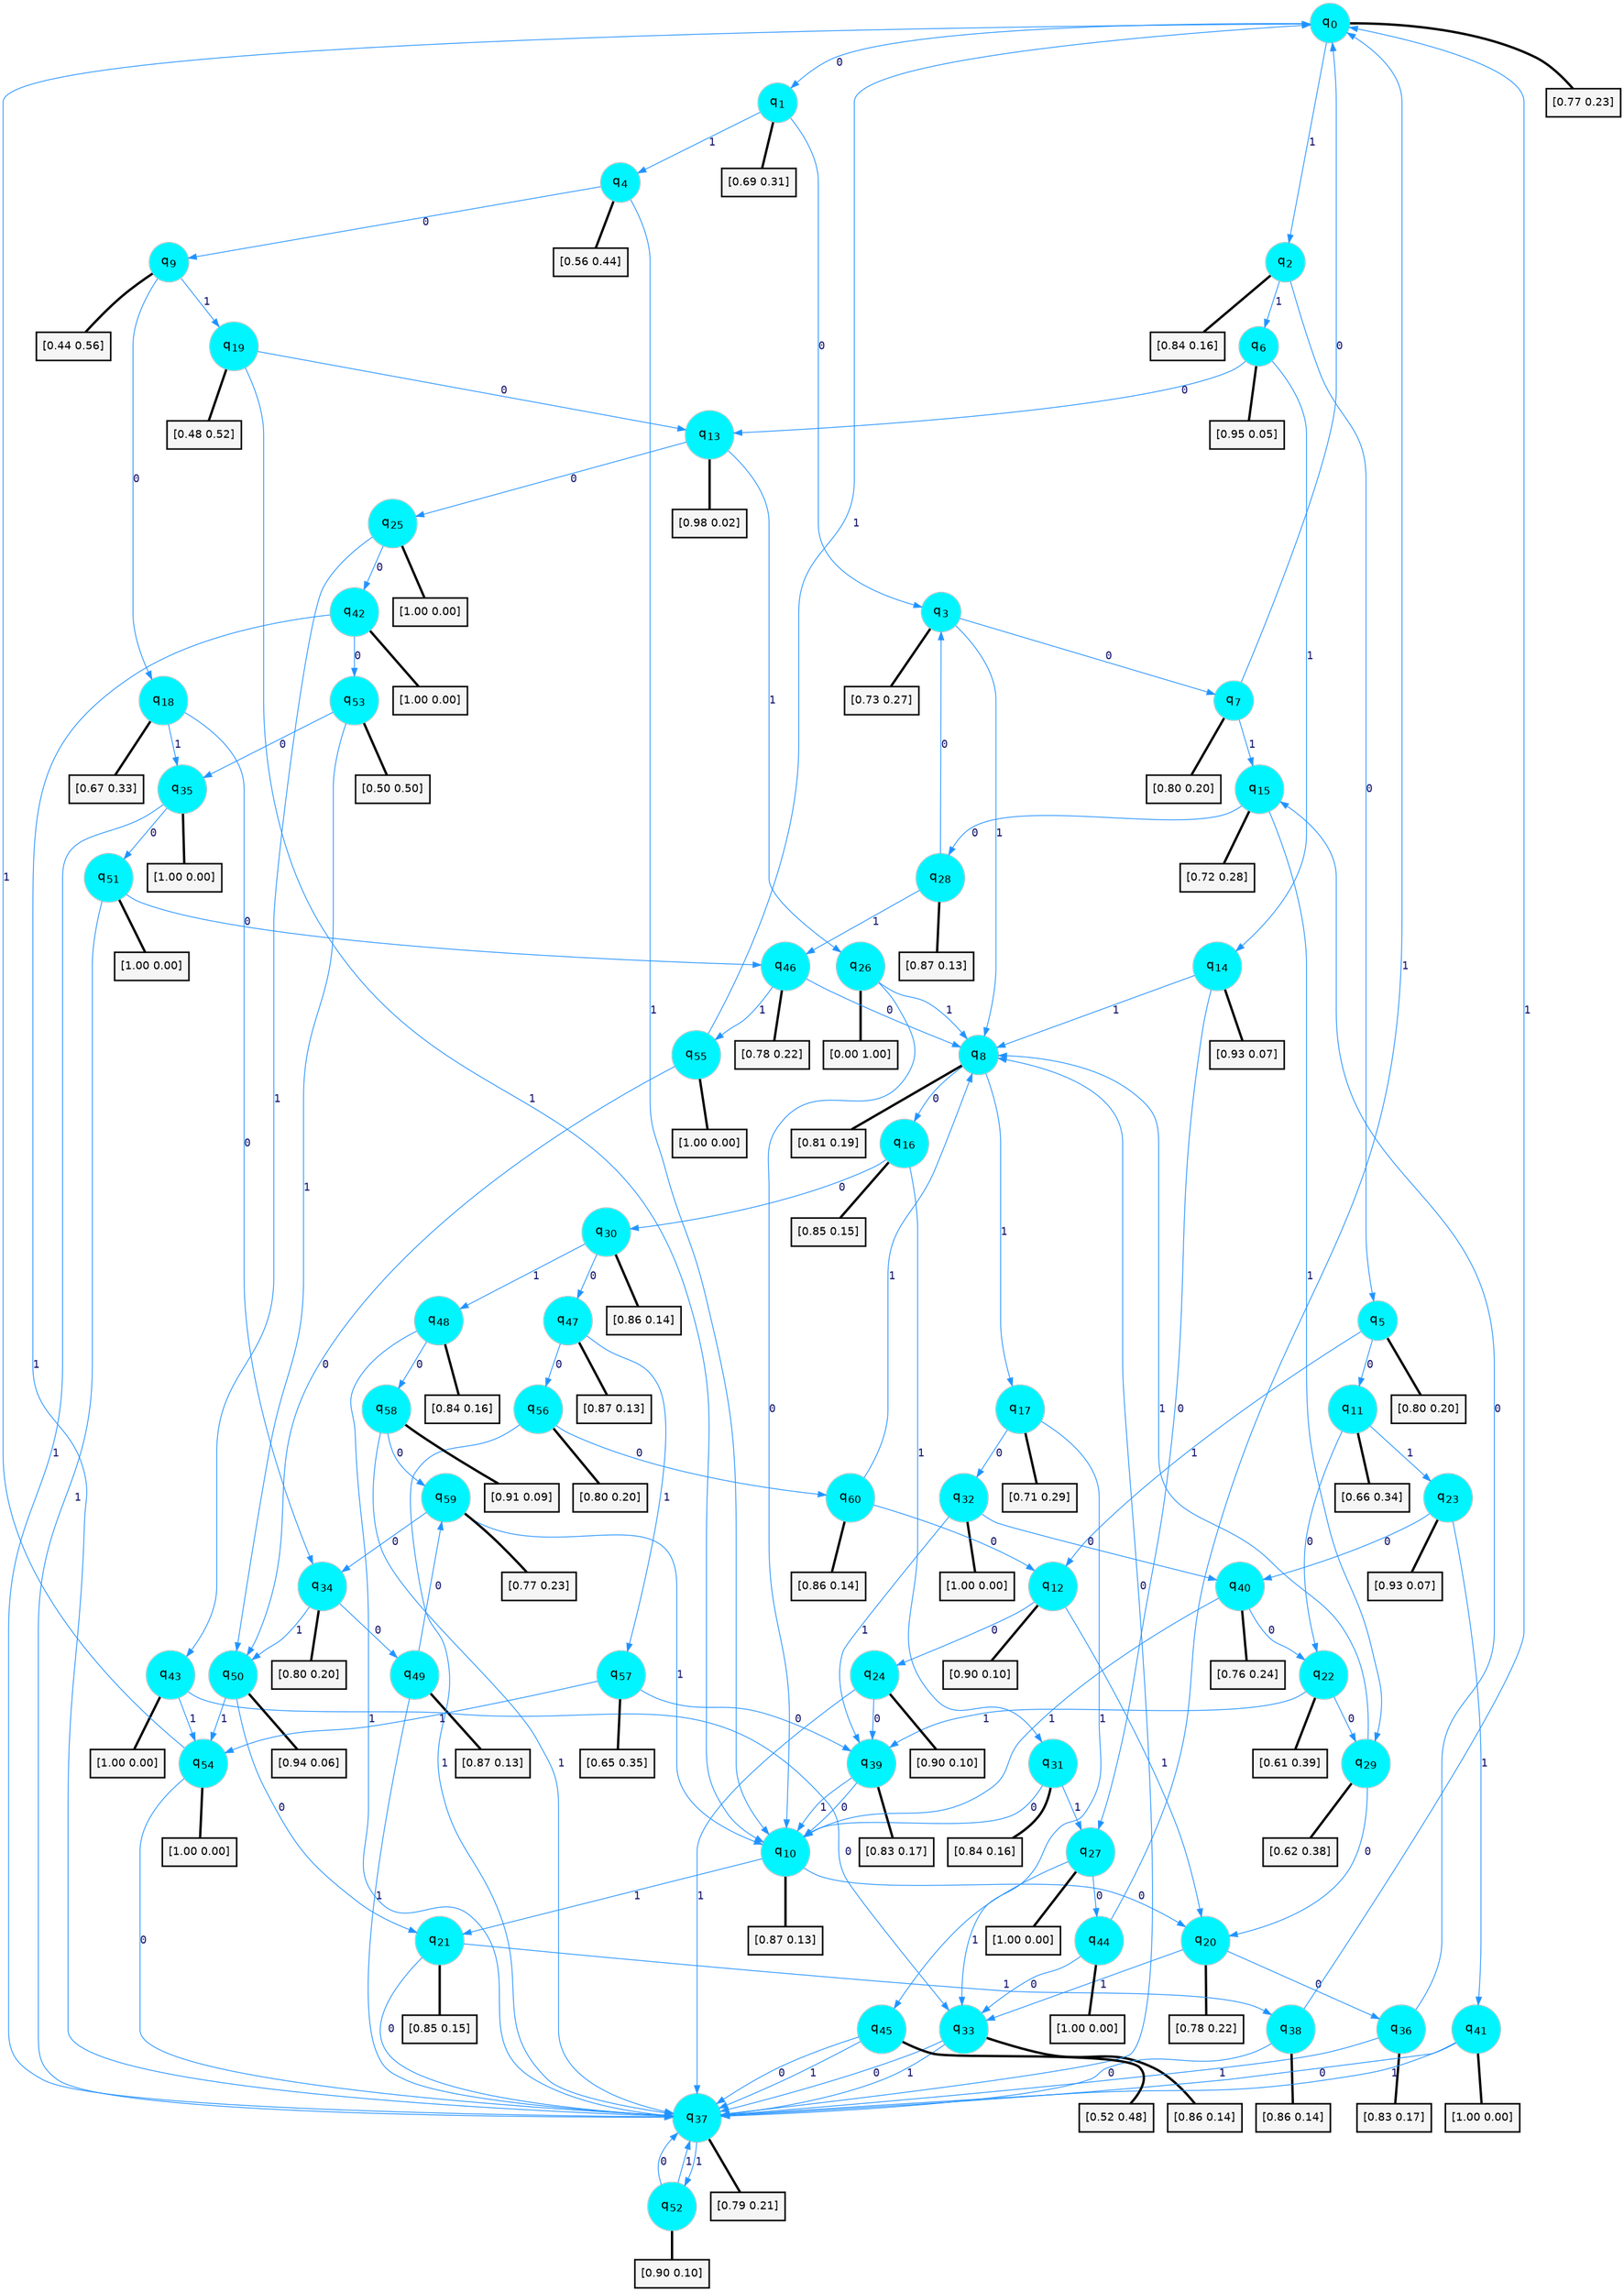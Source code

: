 digraph G {
graph [
bgcolor=transparent, dpi=300, rankdir=TD, size="40,25"];
node [
color=gray, fillcolor=turquoise1, fontcolor=black, fontname=Helvetica, fontsize=16, fontweight=bold, shape=circle, style=filled];
edge [
arrowsize=1, color=dodgerblue1, fontcolor=midnightblue, fontname=courier, fontweight=bold, penwidth=1, style=solid, weight=20];
0[label=<q<SUB>0</SUB>>];
1[label=<q<SUB>1</SUB>>];
2[label=<q<SUB>2</SUB>>];
3[label=<q<SUB>3</SUB>>];
4[label=<q<SUB>4</SUB>>];
5[label=<q<SUB>5</SUB>>];
6[label=<q<SUB>6</SUB>>];
7[label=<q<SUB>7</SUB>>];
8[label=<q<SUB>8</SUB>>];
9[label=<q<SUB>9</SUB>>];
10[label=<q<SUB>10</SUB>>];
11[label=<q<SUB>11</SUB>>];
12[label=<q<SUB>12</SUB>>];
13[label=<q<SUB>13</SUB>>];
14[label=<q<SUB>14</SUB>>];
15[label=<q<SUB>15</SUB>>];
16[label=<q<SUB>16</SUB>>];
17[label=<q<SUB>17</SUB>>];
18[label=<q<SUB>18</SUB>>];
19[label=<q<SUB>19</SUB>>];
20[label=<q<SUB>20</SUB>>];
21[label=<q<SUB>21</SUB>>];
22[label=<q<SUB>22</SUB>>];
23[label=<q<SUB>23</SUB>>];
24[label=<q<SUB>24</SUB>>];
25[label=<q<SUB>25</SUB>>];
26[label=<q<SUB>26</SUB>>];
27[label=<q<SUB>27</SUB>>];
28[label=<q<SUB>28</SUB>>];
29[label=<q<SUB>29</SUB>>];
30[label=<q<SUB>30</SUB>>];
31[label=<q<SUB>31</SUB>>];
32[label=<q<SUB>32</SUB>>];
33[label=<q<SUB>33</SUB>>];
34[label=<q<SUB>34</SUB>>];
35[label=<q<SUB>35</SUB>>];
36[label=<q<SUB>36</SUB>>];
37[label=<q<SUB>37</SUB>>];
38[label=<q<SUB>38</SUB>>];
39[label=<q<SUB>39</SUB>>];
40[label=<q<SUB>40</SUB>>];
41[label=<q<SUB>41</SUB>>];
42[label=<q<SUB>42</SUB>>];
43[label=<q<SUB>43</SUB>>];
44[label=<q<SUB>44</SUB>>];
45[label=<q<SUB>45</SUB>>];
46[label=<q<SUB>46</SUB>>];
47[label=<q<SUB>47</SUB>>];
48[label=<q<SUB>48</SUB>>];
49[label=<q<SUB>49</SUB>>];
50[label=<q<SUB>50</SUB>>];
51[label=<q<SUB>51</SUB>>];
52[label=<q<SUB>52</SUB>>];
53[label=<q<SUB>53</SUB>>];
54[label=<q<SUB>54</SUB>>];
55[label=<q<SUB>55</SUB>>];
56[label=<q<SUB>56</SUB>>];
57[label=<q<SUB>57</SUB>>];
58[label=<q<SUB>58</SUB>>];
59[label=<q<SUB>59</SUB>>];
60[label=<q<SUB>60</SUB>>];
61[label="[0.77 0.23]", shape=box,fontcolor=black, fontname=Helvetica, fontsize=14, penwidth=2, fillcolor=whitesmoke,color=black];
62[label="[0.69 0.31]", shape=box,fontcolor=black, fontname=Helvetica, fontsize=14, penwidth=2, fillcolor=whitesmoke,color=black];
63[label="[0.84 0.16]", shape=box,fontcolor=black, fontname=Helvetica, fontsize=14, penwidth=2, fillcolor=whitesmoke,color=black];
64[label="[0.73 0.27]", shape=box,fontcolor=black, fontname=Helvetica, fontsize=14, penwidth=2, fillcolor=whitesmoke,color=black];
65[label="[0.56 0.44]", shape=box,fontcolor=black, fontname=Helvetica, fontsize=14, penwidth=2, fillcolor=whitesmoke,color=black];
66[label="[0.80 0.20]", shape=box,fontcolor=black, fontname=Helvetica, fontsize=14, penwidth=2, fillcolor=whitesmoke,color=black];
67[label="[0.95 0.05]", shape=box,fontcolor=black, fontname=Helvetica, fontsize=14, penwidth=2, fillcolor=whitesmoke,color=black];
68[label="[0.80 0.20]", shape=box,fontcolor=black, fontname=Helvetica, fontsize=14, penwidth=2, fillcolor=whitesmoke,color=black];
69[label="[0.81 0.19]", shape=box,fontcolor=black, fontname=Helvetica, fontsize=14, penwidth=2, fillcolor=whitesmoke,color=black];
70[label="[0.44 0.56]", shape=box,fontcolor=black, fontname=Helvetica, fontsize=14, penwidth=2, fillcolor=whitesmoke,color=black];
71[label="[0.87 0.13]", shape=box,fontcolor=black, fontname=Helvetica, fontsize=14, penwidth=2, fillcolor=whitesmoke,color=black];
72[label="[0.66 0.34]", shape=box,fontcolor=black, fontname=Helvetica, fontsize=14, penwidth=2, fillcolor=whitesmoke,color=black];
73[label="[0.90 0.10]", shape=box,fontcolor=black, fontname=Helvetica, fontsize=14, penwidth=2, fillcolor=whitesmoke,color=black];
74[label="[0.98 0.02]", shape=box,fontcolor=black, fontname=Helvetica, fontsize=14, penwidth=2, fillcolor=whitesmoke,color=black];
75[label="[0.93 0.07]", shape=box,fontcolor=black, fontname=Helvetica, fontsize=14, penwidth=2, fillcolor=whitesmoke,color=black];
76[label="[0.72 0.28]", shape=box,fontcolor=black, fontname=Helvetica, fontsize=14, penwidth=2, fillcolor=whitesmoke,color=black];
77[label="[0.85 0.15]", shape=box,fontcolor=black, fontname=Helvetica, fontsize=14, penwidth=2, fillcolor=whitesmoke,color=black];
78[label="[0.71 0.29]", shape=box,fontcolor=black, fontname=Helvetica, fontsize=14, penwidth=2, fillcolor=whitesmoke,color=black];
79[label="[0.67 0.33]", shape=box,fontcolor=black, fontname=Helvetica, fontsize=14, penwidth=2, fillcolor=whitesmoke,color=black];
80[label="[0.48 0.52]", shape=box,fontcolor=black, fontname=Helvetica, fontsize=14, penwidth=2, fillcolor=whitesmoke,color=black];
81[label="[0.78 0.22]", shape=box,fontcolor=black, fontname=Helvetica, fontsize=14, penwidth=2, fillcolor=whitesmoke,color=black];
82[label="[0.85 0.15]", shape=box,fontcolor=black, fontname=Helvetica, fontsize=14, penwidth=2, fillcolor=whitesmoke,color=black];
83[label="[0.61 0.39]", shape=box,fontcolor=black, fontname=Helvetica, fontsize=14, penwidth=2, fillcolor=whitesmoke,color=black];
84[label="[0.93 0.07]", shape=box,fontcolor=black, fontname=Helvetica, fontsize=14, penwidth=2, fillcolor=whitesmoke,color=black];
85[label="[0.90 0.10]", shape=box,fontcolor=black, fontname=Helvetica, fontsize=14, penwidth=2, fillcolor=whitesmoke,color=black];
86[label="[1.00 0.00]", shape=box,fontcolor=black, fontname=Helvetica, fontsize=14, penwidth=2, fillcolor=whitesmoke,color=black];
87[label="[0.00 1.00]", shape=box,fontcolor=black, fontname=Helvetica, fontsize=14, penwidth=2, fillcolor=whitesmoke,color=black];
88[label="[1.00 0.00]", shape=box,fontcolor=black, fontname=Helvetica, fontsize=14, penwidth=2, fillcolor=whitesmoke,color=black];
89[label="[0.87 0.13]", shape=box,fontcolor=black, fontname=Helvetica, fontsize=14, penwidth=2, fillcolor=whitesmoke,color=black];
90[label="[0.62 0.38]", shape=box,fontcolor=black, fontname=Helvetica, fontsize=14, penwidth=2, fillcolor=whitesmoke,color=black];
91[label="[0.86 0.14]", shape=box,fontcolor=black, fontname=Helvetica, fontsize=14, penwidth=2, fillcolor=whitesmoke,color=black];
92[label="[0.84 0.16]", shape=box,fontcolor=black, fontname=Helvetica, fontsize=14, penwidth=2, fillcolor=whitesmoke,color=black];
93[label="[1.00 0.00]", shape=box,fontcolor=black, fontname=Helvetica, fontsize=14, penwidth=2, fillcolor=whitesmoke,color=black];
94[label="[0.86 0.14]", shape=box,fontcolor=black, fontname=Helvetica, fontsize=14, penwidth=2, fillcolor=whitesmoke,color=black];
95[label="[0.80 0.20]", shape=box,fontcolor=black, fontname=Helvetica, fontsize=14, penwidth=2, fillcolor=whitesmoke,color=black];
96[label="[1.00 0.00]", shape=box,fontcolor=black, fontname=Helvetica, fontsize=14, penwidth=2, fillcolor=whitesmoke,color=black];
97[label="[0.83 0.17]", shape=box,fontcolor=black, fontname=Helvetica, fontsize=14, penwidth=2, fillcolor=whitesmoke,color=black];
98[label="[0.79 0.21]", shape=box,fontcolor=black, fontname=Helvetica, fontsize=14, penwidth=2, fillcolor=whitesmoke,color=black];
99[label="[0.86 0.14]", shape=box,fontcolor=black, fontname=Helvetica, fontsize=14, penwidth=2, fillcolor=whitesmoke,color=black];
100[label="[0.83 0.17]", shape=box,fontcolor=black, fontname=Helvetica, fontsize=14, penwidth=2, fillcolor=whitesmoke,color=black];
101[label="[0.76 0.24]", shape=box,fontcolor=black, fontname=Helvetica, fontsize=14, penwidth=2, fillcolor=whitesmoke,color=black];
102[label="[1.00 0.00]", shape=box,fontcolor=black, fontname=Helvetica, fontsize=14, penwidth=2, fillcolor=whitesmoke,color=black];
103[label="[1.00 0.00]", shape=box,fontcolor=black, fontname=Helvetica, fontsize=14, penwidth=2, fillcolor=whitesmoke,color=black];
104[label="[1.00 0.00]", shape=box,fontcolor=black, fontname=Helvetica, fontsize=14, penwidth=2, fillcolor=whitesmoke,color=black];
105[label="[1.00 0.00]", shape=box,fontcolor=black, fontname=Helvetica, fontsize=14, penwidth=2, fillcolor=whitesmoke,color=black];
106[label="[0.52 0.48]", shape=box,fontcolor=black, fontname=Helvetica, fontsize=14, penwidth=2, fillcolor=whitesmoke,color=black];
107[label="[0.78 0.22]", shape=box,fontcolor=black, fontname=Helvetica, fontsize=14, penwidth=2, fillcolor=whitesmoke,color=black];
108[label="[0.87 0.13]", shape=box,fontcolor=black, fontname=Helvetica, fontsize=14, penwidth=2, fillcolor=whitesmoke,color=black];
109[label="[0.84 0.16]", shape=box,fontcolor=black, fontname=Helvetica, fontsize=14, penwidth=2, fillcolor=whitesmoke,color=black];
110[label="[0.87 0.13]", shape=box,fontcolor=black, fontname=Helvetica, fontsize=14, penwidth=2, fillcolor=whitesmoke,color=black];
111[label="[0.94 0.06]", shape=box,fontcolor=black, fontname=Helvetica, fontsize=14, penwidth=2, fillcolor=whitesmoke,color=black];
112[label="[1.00 0.00]", shape=box,fontcolor=black, fontname=Helvetica, fontsize=14, penwidth=2, fillcolor=whitesmoke,color=black];
113[label="[0.90 0.10]", shape=box,fontcolor=black, fontname=Helvetica, fontsize=14, penwidth=2, fillcolor=whitesmoke,color=black];
114[label="[0.50 0.50]", shape=box,fontcolor=black, fontname=Helvetica, fontsize=14, penwidth=2, fillcolor=whitesmoke,color=black];
115[label="[1.00 0.00]", shape=box,fontcolor=black, fontname=Helvetica, fontsize=14, penwidth=2, fillcolor=whitesmoke,color=black];
116[label="[1.00 0.00]", shape=box,fontcolor=black, fontname=Helvetica, fontsize=14, penwidth=2, fillcolor=whitesmoke,color=black];
117[label="[0.80 0.20]", shape=box,fontcolor=black, fontname=Helvetica, fontsize=14, penwidth=2, fillcolor=whitesmoke,color=black];
118[label="[0.65 0.35]", shape=box,fontcolor=black, fontname=Helvetica, fontsize=14, penwidth=2, fillcolor=whitesmoke,color=black];
119[label="[0.91 0.09]", shape=box,fontcolor=black, fontname=Helvetica, fontsize=14, penwidth=2, fillcolor=whitesmoke,color=black];
120[label="[0.77 0.23]", shape=box,fontcolor=black, fontname=Helvetica, fontsize=14, penwidth=2, fillcolor=whitesmoke,color=black];
121[label="[0.86 0.14]", shape=box,fontcolor=black, fontname=Helvetica, fontsize=14, penwidth=2, fillcolor=whitesmoke,color=black];
0->1 [label=0];
0->2 [label=1];
0->61 [arrowhead=none, penwidth=3,color=black];
1->3 [label=0];
1->4 [label=1];
1->62 [arrowhead=none, penwidth=3,color=black];
2->5 [label=0];
2->6 [label=1];
2->63 [arrowhead=none, penwidth=3,color=black];
3->7 [label=0];
3->8 [label=1];
3->64 [arrowhead=none, penwidth=3,color=black];
4->9 [label=0];
4->10 [label=1];
4->65 [arrowhead=none, penwidth=3,color=black];
5->11 [label=0];
5->12 [label=1];
5->66 [arrowhead=none, penwidth=3,color=black];
6->13 [label=0];
6->14 [label=1];
6->67 [arrowhead=none, penwidth=3,color=black];
7->0 [label=0];
7->15 [label=1];
7->68 [arrowhead=none, penwidth=3,color=black];
8->16 [label=0];
8->17 [label=1];
8->69 [arrowhead=none, penwidth=3,color=black];
9->18 [label=0];
9->19 [label=1];
9->70 [arrowhead=none, penwidth=3,color=black];
10->20 [label=0];
10->21 [label=1];
10->71 [arrowhead=none, penwidth=3,color=black];
11->22 [label=0];
11->23 [label=1];
11->72 [arrowhead=none, penwidth=3,color=black];
12->24 [label=0];
12->20 [label=1];
12->73 [arrowhead=none, penwidth=3,color=black];
13->25 [label=0];
13->26 [label=1];
13->74 [arrowhead=none, penwidth=3,color=black];
14->27 [label=0];
14->8 [label=1];
14->75 [arrowhead=none, penwidth=3,color=black];
15->28 [label=0];
15->29 [label=1];
15->76 [arrowhead=none, penwidth=3,color=black];
16->30 [label=0];
16->31 [label=1];
16->77 [arrowhead=none, penwidth=3,color=black];
17->32 [label=0];
17->33 [label=1];
17->78 [arrowhead=none, penwidth=3,color=black];
18->34 [label=0];
18->35 [label=1];
18->79 [arrowhead=none, penwidth=3,color=black];
19->13 [label=0];
19->10 [label=1];
19->80 [arrowhead=none, penwidth=3,color=black];
20->36 [label=0];
20->33 [label=1];
20->81 [arrowhead=none, penwidth=3,color=black];
21->37 [label=0];
21->38 [label=1];
21->82 [arrowhead=none, penwidth=3,color=black];
22->29 [label=0];
22->39 [label=1];
22->83 [arrowhead=none, penwidth=3,color=black];
23->40 [label=0];
23->41 [label=1];
23->84 [arrowhead=none, penwidth=3,color=black];
24->39 [label=0];
24->37 [label=1];
24->85 [arrowhead=none, penwidth=3,color=black];
25->42 [label=0];
25->43 [label=1];
25->86 [arrowhead=none, penwidth=3,color=black];
26->10 [label=0];
26->8 [label=1];
26->87 [arrowhead=none, penwidth=3,color=black];
27->44 [label=0];
27->45 [label=1];
27->88 [arrowhead=none, penwidth=3,color=black];
28->3 [label=0];
28->46 [label=1];
28->89 [arrowhead=none, penwidth=3,color=black];
29->20 [label=0];
29->8 [label=1];
29->90 [arrowhead=none, penwidth=3,color=black];
30->47 [label=0];
30->48 [label=1];
30->91 [arrowhead=none, penwidth=3,color=black];
31->10 [label=0];
31->27 [label=1];
31->92 [arrowhead=none, penwidth=3,color=black];
32->40 [label=0];
32->39 [label=1];
32->93 [arrowhead=none, penwidth=3,color=black];
33->37 [label=0];
33->37 [label=1];
33->94 [arrowhead=none, penwidth=3,color=black];
34->49 [label=0];
34->50 [label=1];
34->95 [arrowhead=none, penwidth=3,color=black];
35->51 [label=0];
35->37 [label=1];
35->96 [arrowhead=none, penwidth=3,color=black];
36->15 [label=0];
36->37 [label=1];
36->97 [arrowhead=none, penwidth=3,color=black];
37->8 [label=0];
37->52 [label=1];
37->98 [arrowhead=none, penwidth=3,color=black];
38->37 [label=0];
38->0 [label=1];
38->99 [arrowhead=none, penwidth=3,color=black];
39->10 [label=0];
39->10 [label=1];
39->100 [arrowhead=none, penwidth=3,color=black];
40->22 [label=0];
40->10 [label=1];
40->101 [arrowhead=none, penwidth=3,color=black];
41->37 [label=0];
41->37 [label=1];
41->102 [arrowhead=none, penwidth=3,color=black];
42->53 [label=0];
42->37 [label=1];
42->103 [arrowhead=none, penwidth=3,color=black];
43->33 [label=0];
43->54 [label=1];
43->104 [arrowhead=none, penwidth=3,color=black];
44->33 [label=0];
44->0 [label=1];
44->105 [arrowhead=none, penwidth=3,color=black];
45->37 [label=0];
45->37 [label=1];
45->106 [arrowhead=none, penwidth=3,color=black];
46->8 [label=0];
46->55 [label=1];
46->107 [arrowhead=none, penwidth=3,color=black];
47->56 [label=0];
47->57 [label=1];
47->108 [arrowhead=none, penwidth=3,color=black];
48->58 [label=0];
48->37 [label=1];
48->109 [arrowhead=none, penwidth=3,color=black];
49->59 [label=0];
49->37 [label=1];
49->110 [arrowhead=none, penwidth=3,color=black];
50->21 [label=0];
50->54 [label=1];
50->111 [arrowhead=none, penwidth=3,color=black];
51->46 [label=0];
51->37 [label=1];
51->112 [arrowhead=none, penwidth=3,color=black];
52->37 [label=0];
52->37 [label=1];
52->113 [arrowhead=none, penwidth=3,color=black];
53->35 [label=0];
53->50 [label=1];
53->114 [arrowhead=none, penwidth=3,color=black];
54->37 [label=0];
54->0 [label=1];
54->115 [arrowhead=none, penwidth=3,color=black];
55->50 [label=0];
55->0 [label=1];
55->116 [arrowhead=none, penwidth=3,color=black];
56->60 [label=0];
56->37 [label=1];
56->117 [arrowhead=none, penwidth=3,color=black];
57->39 [label=0];
57->54 [label=1];
57->118 [arrowhead=none, penwidth=3,color=black];
58->59 [label=0];
58->37 [label=1];
58->119 [arrowhead=none, penwidth=3,color=black];
59->34 [label=0];
59->10 [label=1];
59->120 [arrowhead=none, penwidth=3,color=black];
60->12 [label=0];
60->8 [label=1];
60->121 [arrowhead=none, penwidth=3,color=black];
}
